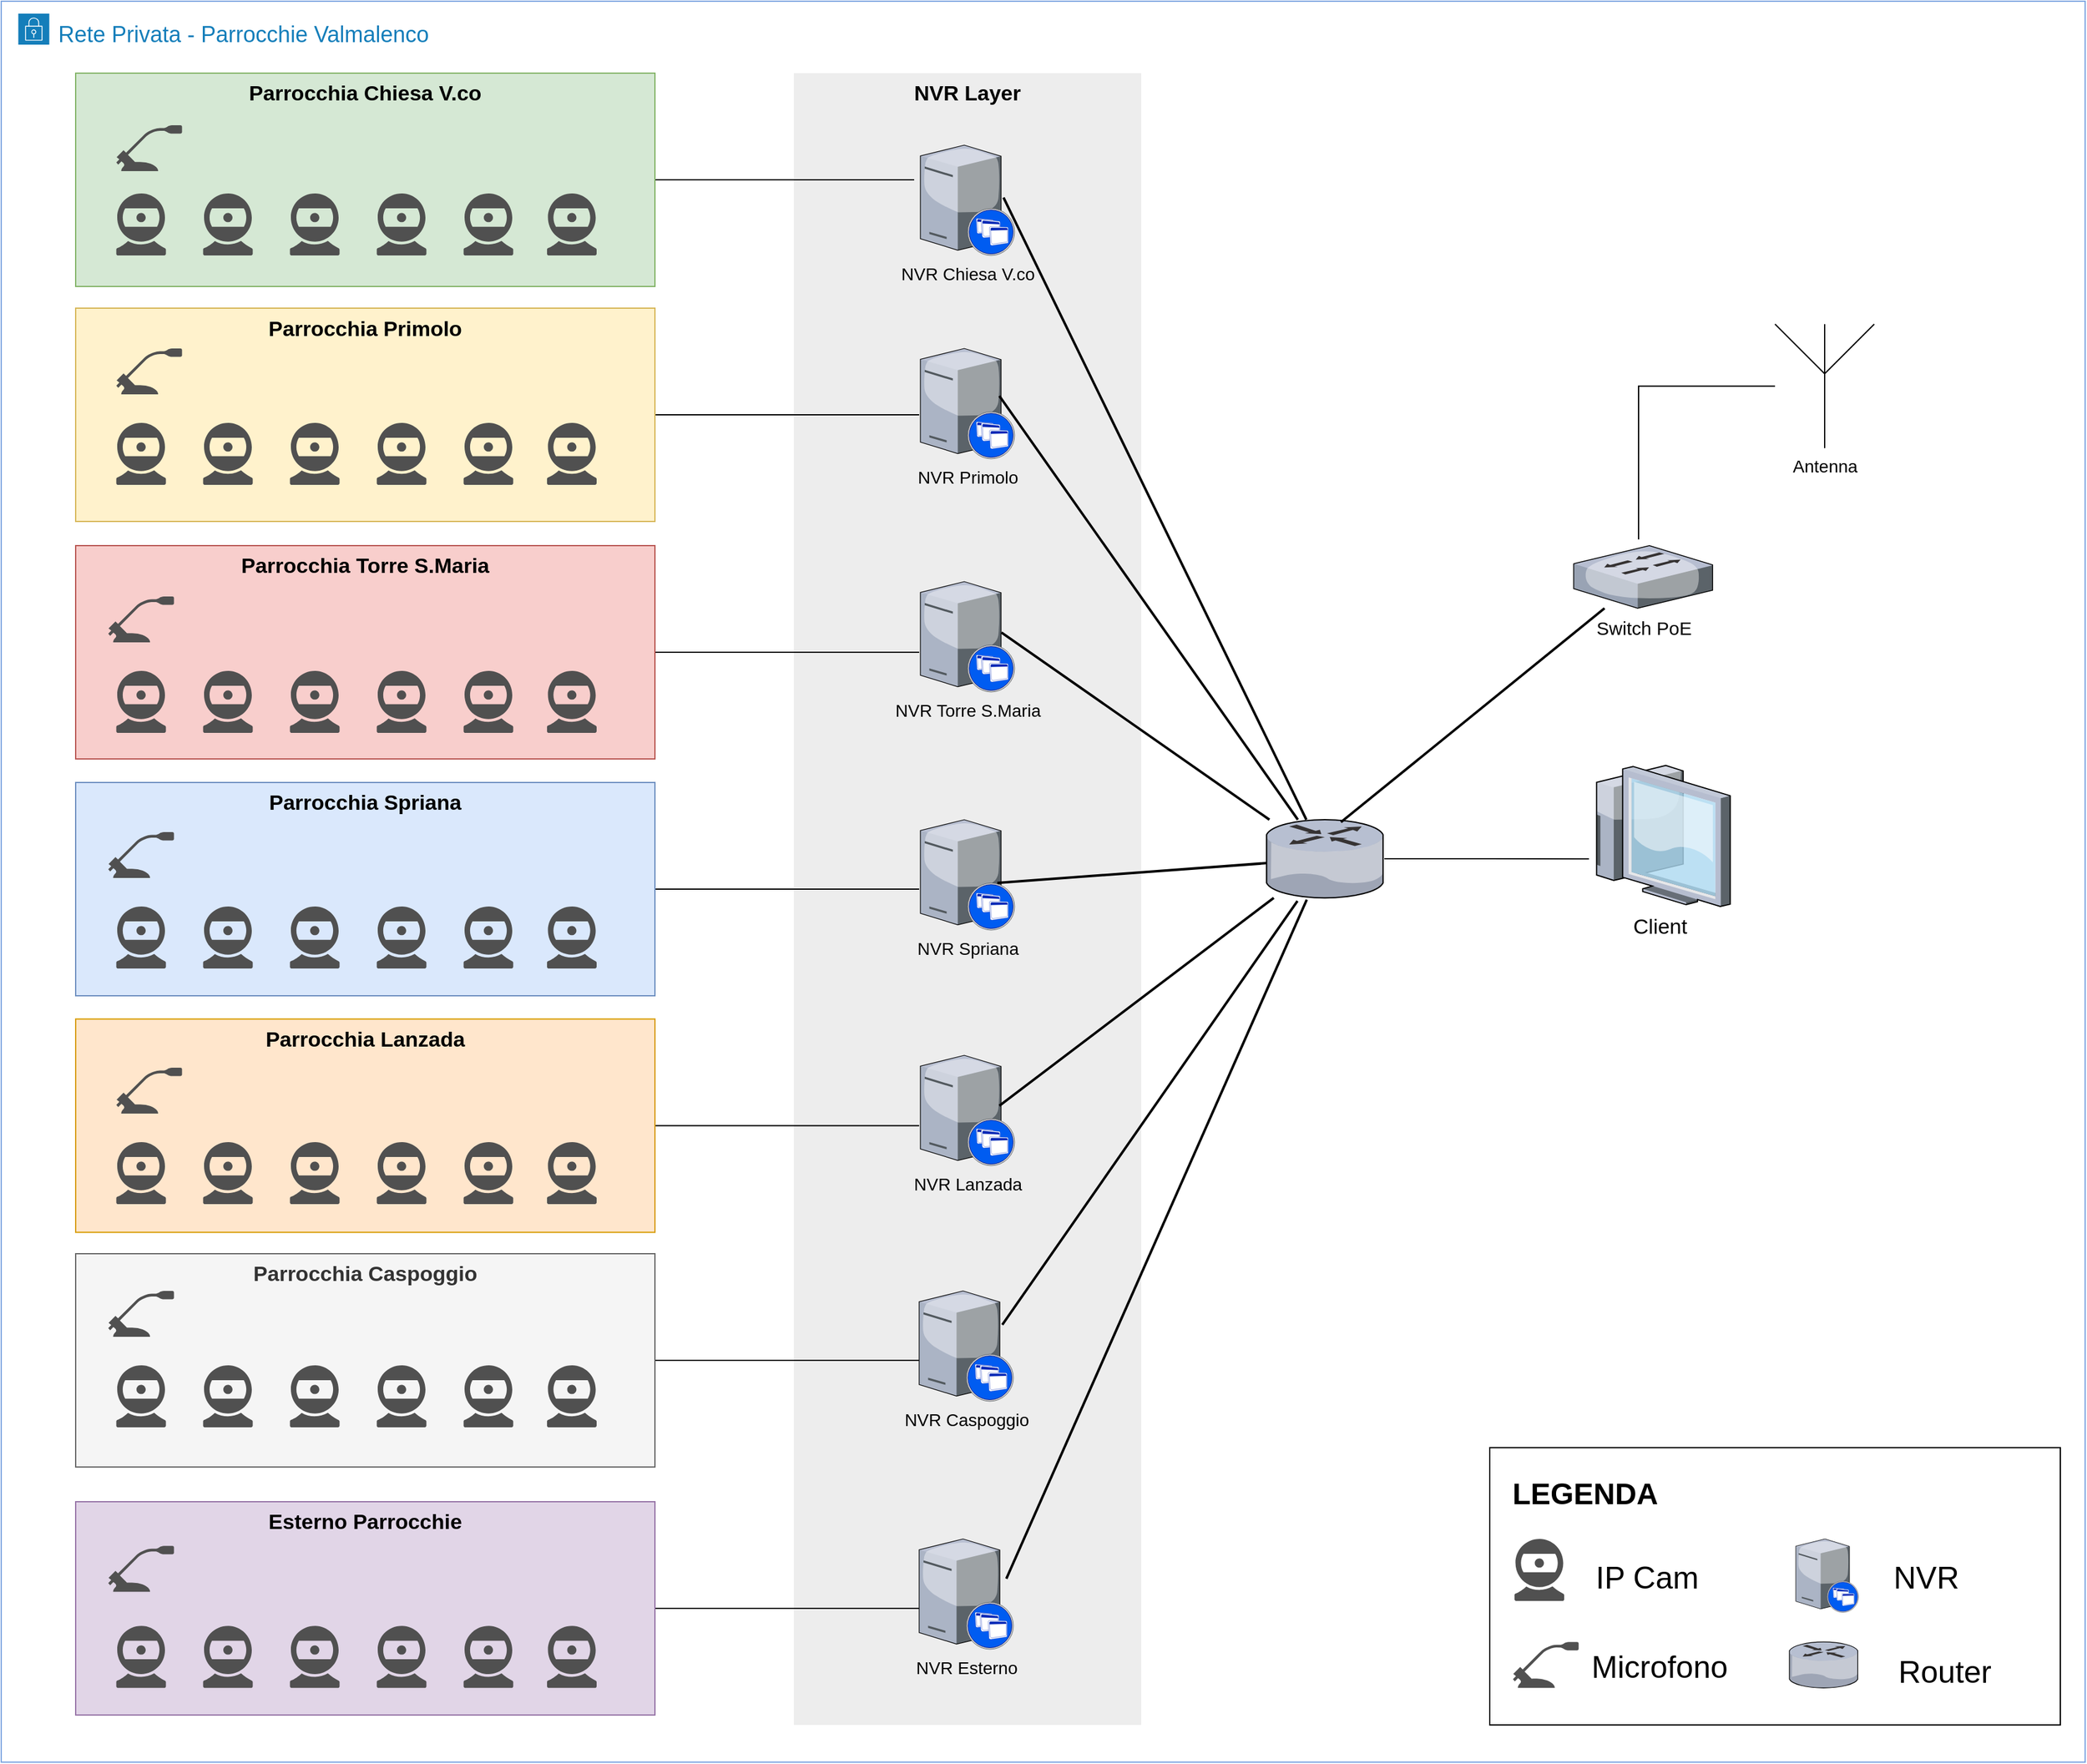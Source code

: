 <mxfile version="13.9.9" type="device"><diagram name="Page-1" id="e3a06f82-3646-2815-327d-82caf3d4e204"><mxGraphModel dx="3645.5" dy="1068" grid="1" gridSize="10" guides="1" tooltips="1" connect="1" arrows="1" fold="1" page="1" pageScale="1.5" pageWidth="1169" pageHeight="826" background="none" math="0" shadow="0"><root><mxCell id="0" style=";html=1;"/><mxCell id="1" style=";html=1;" parent="0"/><mxCell id="1WxR5uO1LolRj_mgzNRu-167" value="" style="rounded=0;whiteSpace=wrap;html=1;shadow=0;strokeColor=#7EA6E0;fillColor=#ffffff;gradientColor=none;align=left;" vertex="1" parent="1"><mxGeometry x="-40" y="40" width="1680" height="1420" as="geometry"/></mxCell><mxCell id="1WxR5uO1LolRj_mgzNRu-166" value="&lt;font style=&quot;font-size: 18px&quot;&gt;Rete Privata - Parrocchie Valmalenco&lt;/font&gt;" style="points=[[0,0],[0.25,0],[0.5,0],[0.75,0],[1,0],[1,0.25],[1,0.5],[1,0.75],[1,1],[0.75,1],[0.5,1],[0.25,1],[0,1],[0,0.75],[0,0.5],[0,0.25]];outlineConnect=0;gradientColor=none;html=1;whiteSpace=wrap;fontSize=12;fontStyle=0;shape=mxgraph.aws4.group;grIcon=mxgraph.aws4.group_security_group;grStroke=0;strokeColor=#147EBA;verticalAlign=top;align=left;spacingLeft=30;fontColor=#147EBA;dashed=0;shadow=0;strokeWidth=2;" vertex="1" parent="1"><mxGeometry x="-26.25" y="50" width="1664.25" height="1400" as="geometry"/></mxCell><mxCell id="6a7d8f32e03d9370-59" value="&lt;b&gt;&lt;font style=&quot;font-size: 17px&quot;&gt;NVR Layer&lt;/font&gt;&lt;/b&gt;" style="whiteSpace=wrap;html=1;fillColor=#EDEDED;fontSize=14;strokeColor=none;verticalAlign=top;" parent="1" vertex="1"><mxGeometry x="599" y="98" width="280" height="1332" as="geometry"/></mxCell><mxCell id="1WxR5uO1LolRj_mgzNRu-64" style="edgeStyle=orthogonalEdgeStyle;rounded=0;orthogonalLoop=1;jettySize=auto;html=1;entryX=-0.066;entryY=0.315;entryDx=0;entryDy=0;entryPerimeter=0;endArrow=none;endFill=0;" edge="1" parent="1" source="6a7d8f32e03d9370-57" target="6a7d8f32e03d9370-12"><mxGeometry relative="1" as="geometry"/></mxCell><mxCell id="6a7d8f32e03d9370-57" value="&lt;b&gt;&lt;font style=&quot;font-size: 17px&quot;&gt;Parrocchia Chiesa V.co&lt;/font&gt;&lt;/b&gt;" style="whiteSpace=wrap;html=1;fillColor=#d5e8d4;fontSize=14;strokeColor=#82b366;verticalAlign=top;" parent="1" vertex="1"><mxGeometry x="20" y="98" width="467" height="172" as="geometry"/></mxCell><mxCell id="6a7d8f32e03d9370-8" value="NVR Lanzada" style="verticalLabelPosition=bottom;aspect=fixed;html=1;verticalAlign=top;strokeColor=none;shape=mxgraph.citrix.xenapp_server;fillColor=#66B2FF;gradientColor=#0066CC;fontSize=14;" parent="1" vertex="1"><mxGeometry x="701.0" y="890" width="76" height="89" as="geometry"/></mxCell><mxCell id="6a7d8f32e03d9370-9" value="NVR Spriana" style="verticalLabelPosition=bottom;aspect=fixed;html=1;verticalAlign=top;strokeColor=none;shape=mxgraph.citrix.xenapp_server;fillColor=#66B2FF;gradientColor=#0066CC;fontSize=14;" parent="1" vertex="1"><mxGeometry x="701.0" y="700" width="76" height="89" as="geometry"/></mxCell><mxCell id="6a7d8f32e03d9370-10" value="NVR Torre S.Maria" style="verticalLabelPosition=bottom;aspect=fixed;html=1;verticalAlign=top;strokeColor=none;shape=mxgraph.citrix.xenapp_server;fillColor=#66B2FF;gradientColor=#0066CC;fontSize=14;" parent="1" vertex="1"><mxGeometry x="701.0" y="508" width="76" height="89" as="geometry"/></mxCell><mxCell id="6a7d8f32e03d9370-11" value="NVR Primolo" style="verticalLabelPosition=bottom;aspect=fixed;html=1;verticalAlign=top;strokeColor=none;shape=mxgraph.citrix.xenapp_server;fillColor=#66B2FF;gradientColor=#0066CC;fontSize=14;" parent="1" vertex="1"><mxGeometry x="701.0" y="320" width="76" height="89" as="geometry"/></mxCell><mxCell id="6a7d8f32e03d9370-12" value="NVR Chiesa V.co" style="verticalLabelPosition=bottom;aspect=fixed;html=1;verticalAlign=top;strokeColor=none;shape=mxgraph.citrix.xenapp_server;fillColor=#66B2FF;gradientColor=#0066CC;fontSize=14;" parent="1" vertex="1"><mxGeometry x="701.0" y="156" width="76" height="89" as="geometry"/></mxCell><mxCell id="1WxR5uO1LolRj_mgzNRu-75" style="edgeStyle=orthogonalEdgeStyle;rounded=0;orthogonalLoop=1;jettySize=auto;html=1;entryX=0;entryY=0.556;entryDx=0;entryDy=0;entryPerimeter=0;endArrow=none;endFill=0;" edge="1" parent="1" source="6a7d8f32e03d9370-13"><mxGeometry relative="1" as="geometry"><mxPoint x="1240" y="731.577" as="targetPoint"/></mxGeometry></mxCell><mxCell id="6a7d8f32e03d9370-13" value="" style="verticalLabelPosition=bottom;aspect=fixed;html=1;verticalAlign=top;strokeColor=none;shape=mxgraph.citrix.router;fillColor=#66B2FF;gradientColor=#0066CC;fontSize=14;" parent="1" vertex="1"><mxGeometry x="980" y="700" width="95" height="63.05" as="geometry"/></mxCell><mxCell id="6a7d8f32e03d9370-44" style="edgeStyle=none;rounded=0;html=1;startSize=10;endSize=10;jettySize=auto;orthogonalLoop=1;fontSize=14;endArrow=none;endFill=0;strokeWidth=2;exitX=0.882;exitY=0.476;exitDx=0;exitDy=0;exitPerimeter=0;" parent="1" source="6a7d8f32e03d9370-12" target="6a7d8f32e03d9370-13" edge="1"><mxGeometry relative="1" as="geometry"><mxPoint x="820.053" y="249" as="sourcePoint"/></mxGeometry></mxCell><mxCell id="6a7d8f32e03d9370-45" style="edgeStyle=none;rounded=0;html=1;startSize=10;endSize=10;jettySize=auto;orthogonalLoop=1;fontSize=14;endArrow=none;endFill=0;strokeWidth=2;exitX=0.838;exitY=0.431;exitDx=0;exitDy=0;exitPerimeter=0;" parent="1" source="6a7d8f32e03d9370-11" target="6a7d8f32e03d9370-13" edge="1"><mxGeometry relative="1" as="geometry"><mxPoint x="834" y="410.388" as="sourcePoint"/></mxGeometry></mxCell><mxCell id="6a7d8f32e03d9370-46" style="edgeStyle=none;rounded=0;html=1;startSize=10;endSize=10;jettySize=auto;orthogonalLoop=1;fontSize=14;endArrow=none;endFill=0;strokeWidth=2;exitX=0.86;exitY=0.461;exitDx=0;exitDy=0;exitPerimeter=0;" parent="1" source="6a7d8f32e03d9370-10" target="6a7d8f32e03d9370-13" edge="1"><mxGeometry relative="1" as="geometry"><mxPoint x="834" y="544.241" as="sourcePoint"/></mxGeometry></mxCell><mxCell id="6a7d8f32e03d9370-47" style="edgeStyle=none;rounded=0;html=1;startSize=10;endSize=10;jettySize=auto;orthogonalLoop=1;fontSize=14;endArrow=none;endFill=0;strokeWidth=2;exitX=0.816;exitY=0.573;exitDx=0;exitDy=0;exitPerimeter=0;" parent="1" source="6a7d8f32e03d9370-9" target="6a7d8f32e03d9370-13" edge="1"><mxGeometry relative="1" as="geometry"><mxPoint x="834" y="678.91" as="sourcePoint"/></mxGeometry></mxCell><mxCell id="6a7d8f32e03d9370-48" style="edgeStyle=none;rounded=0;html=1;startSize=10;endSize=10;jettySize=auto;orthogonalLoop=1;fontSize=14;endArrow=none;endFill=0;strokeWidth=2;exitX=0.838;exitY=0.457;exitDx=0;exitDy=0;exitPerimeter=0;" parent="1" source="6a7d8f32e03d9370-8" target="6a7d8f32e03d9370-13" edge="1"><mxGeometry relative="1" as="geometry"><mxPoint x="833.81" y="813" as="sourcePoint"/></mxGeometry></mxCell><mxCell id="1WxR5uO1LolRj_mgzNRu-1" value="NVR Caspoggio" style="verticalLabelPosition=bottom;aspect=fixed;html=1;verticalAlign=top;strokeColor=none;shape=mxgraph.citrix.xenapp_server;fillColor=#66B2FF;gradientColor=#0066CC;fontSize=14;" vertex="1" parent="1"><mxGeometry x="700.0" y="1080" width="76" height="89" as="geometry"/></mxCell><mxCell id="1WxR5uO1LolRj_mgzNRu-2" style="edgeStyle=none;rounded=0;html=1;startSize=10;endSize=10;jettySize=auto;orthogonalLoop=1;fontSize=14;endArrow=none;endFill=0;strokeWidth=2;exitX=0.882;exitY=0.307;exitDx=0;exitDy=0;exitPerimeter=0;entryX=0.263;entryY=1.039;entryDx=0;entryDy=0;entryPerimeter=0;" edge="1" parent="1" source="1WxR5uO1LolRj_mgzNRu-1" target="6a7d8f32e03d9370-13"><mxGeometry relative="1" as="geometry"><mxPoint x="774.688" y="871.673" as="sourcePoint"/><mxPoint x="995" y="620" as="targetPoint"/></mxGeometry></mxCell><mxCell id="1WxR5uO1LolRj_mgzNRu-3" value="NVR Esterno" style="verticalLabelPosition=bottom;aspect=fixed;html=1;verticalAlign=top;strokeColor=none;shape=mxgraph.citrix.xenapp_server;fillColor=#66B2FF;gradientColor=#0066CC;fontSize=14;" vertex="1" parent="1"><mxGeometry x="700.0" y="1280" width="76" height="89" as="geometry"/></mxCell><mxCell id="1WxR5uO1LolRj_mgzNRu-4" style="edgeStyle=none;rounded=0;html=1;startSize=10;endSize=10;jettySize=auto;orthogonalLoop=1;fontSize=14;endArrow=none;endFill=0;strokeWidth=2;exitX=0.925;exitY=0.36;exitDx=0;exitDy=0;exitPerimeter=0;entryX=0.342;entryY=1.023;entryDx=0;entryDy=0;entryPerimeter=0;" edge="1" parent="1" source="1WxR5uO1LolRj_mgzNRu-3" target="6a7d8f32e03d9370-13"><mxGeometry relative="1" as="geometry"><mxPoint x="778.032" y="1013.323" as="sourcePoint"/><mxPoint x="1010" y="650" as="targetPoint"/></mxGeometry></mxCell><mxCell id="1WxR5uO1LolRj_mgzNRu-65" style="edgeStyle=orthogonalEdgeStyle;rounded=0;orthogonalLoop=1;jettySize=auto;html=1;entryX=-0.013;entryY=0.601;entryDx=0;entryDy=0;entryPerimeter=0;endArrow=none;endFill=0;" edge="1" parent="1" source="1WxR5uO1LolRj_mgzNRu-13" target="6a7d8f32e03d9370-11"><mxGeometry relative="1" as="geometry"/></mxCell><mxCell id="1WxR5uO1LolRj_mgzNRu-13" value="&lt;b&gt;&lt;font style=&quot;font-size: 17px&quot;&gt;Parrocchia Primolo&lt;/font&gt;&lt;/b&gt;" style="whiteSpace=wrap;html=1;fillColor=#fff2cc;fontSize=14;strokeColor=#d6b656;verticalAlign=top;" vertex="1" parent="1"><mxGeometry x="20" y="287.5" width="467" height="172" as="geometry"/></mxCell><mxCell id="1WxR5uO1LolRj_mgzNRu-66" style="edgeStyle=orthogonalEdgeStyle;rounded=0;orthogonalLoop=1;jettySize=auto;html=1;entryX=-0.013;entryY=0.64;entryDx=0;entryDy=0;entryPerimeter=0;endArrow=none;endFill=0;" edge="1" parent="1" source="1WxR5uO1LolRj_mgzNRu-14" target="6a7d8f32e03d9370-10"><mxGeometry relative="1" as="geometry"/></mxCell><mxCell id="1WxR5uO1LolRj_mgzNRu-14" value="&lt;span style=&quot;font-size: 17px&quot;&gt;&lt;b&gt;Parrocchia Torre S.Maria&lt;/b&gt;&lt;/span&gt;" style="whiteSpace=wrap;html=1;fillColor=#f8cecc;fontSize=14;strokeColor=#b85450;verticalAlign=top;" vertex="1" parent="1"><mxGeometry x="20" y="479" width="467" height="172" as="geometry"/></mxCell><mxCell id="1WxR5uO1LolRj_mgzNRu-67" style="edgeStyle=orthogonalEdgeStyle;rounded=0;orthogonalLoop=1;jettySize=auto;html=1;entryX=-0.013;entryY=0.629;entryDx=0;entryDy=0;entryPerimeter=0;endArrow=none;endFill=0;" edge="1" parent="1" source="1WxR5uO1LolRj_mgzNRu-15" target="6a7d8f32e03d9370-9"><mxGeometry relative="1" as="geometry"/></mxCell><mxCell id="1WxR5uO1LolRj_mgzNRu-15" value="&lt;span style=&quot;font-size: 17px&quot;&gt;&lt;b&gt;Parrocchia Spriana&lt;/b&gt;&lt;/span&gt;" style="whiteSpace=wrap;html=1;fillColor=#dae8fc;fontSize=14;strokeColor=#6c8ebf;verticalAlign=top;" vertex="1" parent="1"><mxGeometry x="20" y="670" width="467" height="172" as="geometry"/></mxCell><mxCell id="1WxR5uO1LolRj_mgzNRu-68" style="edgeStyle=orthogonalEdgeStyle;rounded=0;orthogonalLoop=1;jettySize=auto;html=1;entryX=-0.013;entryY=0.638;entryDx=0;entryDy=0;entryPerimeter=0;endArrow=none;endFill=0;" edge="1" parent="1" source="1WxR5uO1LolRj_mgzNRu-16" target="6a7d8f32e03d9370-8"><mxGeometry relative="1" as="geometry"/></mxCell><mxCell id="1WxR5uO1LolRj_mgzNRu-16" value="&lt;span style=&quot;font-size: 17px&quot;&gt;&lt;b&gt;Parrocchia Lanzada&lt;/b&gt;&lt;/span&gt;" style="whiteSpace=wrap;html=1;fillColor=#ffe6cc;fontSize=14;strokeColor=#d79b00;verticalAlign=top;" vertex="1" parent="1"><mxGeometry x="20" y="860.75" width="467" height="172" as="geometry"/></mxCell><mxCell id="1WxR5uO1LolRj_mgzNRu-69" style="edgeStyle=orthogonalEdgeStyle;rounded=0;orthogonalLoop=1;jettySize=auto;html=1;entryX=0;entryY=0.629;entryDx=0;entryDy=0;entryPerimeter=0;endArrow=none;endFill=0;" edge="1" parent="1" source="1WxR5uO1LolRj_mgzNRu-17" target="1WxR5uO1LolRj_mgzNRu-1"><mxGeometry relative="1" as="geometry"/></mxCell><mxCell id="1WxR5uO1LolRj_mgzNRu-17" value="&lt;span style=&quot;font-size: 17px&quot;&gt;&lt;b&gt;Parrocchia Caspoggio&lt;/b&gt;&lt;/span&gt;" style="whiteSpace=wrap;html=1;fillColor=#f5f5f5;fontSize=14;strokeColor=#666666;verticalAlign=top;fontColor=#333333;" vertex="1" parent="1"><mxGeometry x="20" y="1050" width="467" height="172" as="geometry"/></mxCell><mxCell id="1WxR5uO1LolRj_mgzNRu-70" style="edgeStyle=orthogonalEdgeStyle;rounded=0;orthogonalLoop=1;jettySize=auto;html=1;entryX=0;entryY=0.629;entryDx=0;entryDy=0;entryPerimeter=0;endArrow=none;endFill=0;" edge="1" parent="1" source="1WxR5uO1LolRj_mgzNRu-18" target="1WxR5uO1LolRj_mgzNRu-3"><mxGeometry relative="1" as="geometry"/></mxCell><mxCell id="1WxR5uO1LolRj_mgzNRu-18" value="&lt;span style=&quot;font-size: 17px&quot;&gt;&lt;b&gt;Esterno Parrocchie&lt;/b&gt;&lt;/span&gt;" style="whiteSpace=wrap;html=1;fillColor=#e1d5e7;fontSize=14;strokeColor=#9673a6;verticalAlign=top;" vertex="1" parent="1"><mxGeometry x="20" y="1250" width="467" height="172" as="geometry"/></mxCell><mxCell id="1WxR5uO1LolRj_mgzNRu-78" value="&lt;font style=&quot;font-size: 15px&quot;&gt;Switch PoE&lt;/font&gt;" style="verticalLabelPosition=bottom;aspect=fixed;html=1;verticalAlign=top;strokeColor=none;align=center;outlineConnect=0;shape=mxgraph.citrix.switch;" vertex="1" parent="1"><mxGeometry x="1227.68" y="479" width="112" height="50.53" as="geometry"/></mxCell><mxCell id="1WxR5uO1LolRj_mgzNRu-80" style="edgeStyle=none;rounded=0;html=1;startSize=10;endSize=10;jettySize=auto;orthogonalLoop=1;fontSize=14;endArrow=none;endFill=0;strokeWidth=2;entryX=0.632;entryY=0.032;entryDx=0;entryDy=0;entryPerimeter=0;" edge="1" parent="1" source="1WxR5uO1LolRj_mgzNRu-78" target="6a7d8f32e03d9370-13"><mxGeometry relative="1" as="geometry"><mxPoint x="778.032" y="208.364" as="sourcePoint"/><mxPoint x="1022.158" y="710" as="targetPoint"/></mxGeometry></mxCell><mxCell id="1WxR5uO1LolRj_mgzNRu-82" style="edgeStyle=orthogonalEdgeStyle;rounded=0;orthogonalLoop=1;jettySize=auto;html=1;entryX=0.467;entryY=-0.099;entryDx=0;entryDy=0;entryPerimeter=0;endArrow=none;endFill=0;" edge="1" parent="1" source="1WxR5uO1LolRj_mgzNRu-81" target="1WxR5uO1LolRj_mgzNRu-78"><mxGeometry relative="1" as="geometry"/></mxCell><mxCell id="1WxR5uO1LolRj_mgzNRu-81" value="&lt;font style=&quot;font-size: 14px&quot;&gt;Antenna&lt;/font&gt;" style="verticalLabelPosition=bottom;shadow=0;dashed=0;align=center;html=1;verticalAlign=top;shape=mxgraph.electrical.radio.aerial_-_antenna_1;" vertex="1" parent="1"><mxGeometry x="1390" y="300.38" width="80" height="100" as="geometry"/></mxCell><mxCell id="1WxR5uO1LolRj_mgzNRu-99" value="" style="rounded=0;whiteSpace=wrap;html=1;" vertex="1" parent="1"><mxGeometry x="1160" y="1206.38" width="460" height="223.62" as="geometry"/></mxCell><mxCell id="1WxR5uO1LolRj_mgzNRu-85" value="&lt;font size=&quot;1&quot;&gt;&lt;b style=&quot;font-size: 24px&quot;&gt;LEGENDA&lt;/b&gt;&lt;/font&gt;" style="text;html=1;strokeColor=none;fillColor=none;align=center;verticalAlign=middle;whiteSpace=wrap;rounded=0;" vertex="1" parent="1"><mxGeometry x="1182.01" y="1233.63" width="110" height="20" as="geometry"/></mxCell><mxCell id="1WxR5uO1LolRj_mgzNRu-88" value="&lt;font style=&quot;font-size: 25px&quot;&gt;IP Cam&lt;/font&gt;" style="text;html=1;strokeColor=none;fillColor=none;align=center;verticalAlign=middle;whiteSpace=wrap;rounded=0;" vertex="1" parent="1"><mxGeometry x="1231.69" y="1299.63" width="110" height="20" as="geometry"/></mxCell><mxCell id="1WxR5uO1LolRj_mgzNRu-91" value="&lt;font style=&quot;font-size: 25px&quot;&gt;Microfono&lt;/font&gt;" style="text;html=1;strokeColor=none;fillColor=none;align=center;verticalAlign=middle;whiteSpace=wrap;rounded=0;" vertex="1" parent="1"><mxGeometry x="1242.01" y="1371.63" width="110" height="20" as="geometry"/></mxCell><mxCell id="1WxR5uO1LolRj_mgzNRu-92" value="" style="verticalLabelPosition=bottom;aspect=fixed;html=1;verticalAlign=top;strokeColor=none;shape=mxgraph.citrix.xenapp_server;fillColor=#66B2FF;gradientColor=#0066CC;fontSize=14;" vertex="1" parent="1"><mxGeometry x="1406.71" y="1280.01" width="50.6" height="59.25" as="geometry"/></mxCell><mxCell id="1WxR5uO1LolRj_mgzNRu-93" value="&lt;font style=&quot;font-size: 25px&quot;&gt;NVR&lt;/font&gt;" style="text;html=1;strokeColor=none;fillColor=none;align=center;verticalAlign=middle;whiteSpace=wrap;rounded=0;" vertex="1" parent="1"><mxGeometry x="1457.31" y="1299.63" width="110" height="20" as="geometry"/></mxCell><mxCell id="1WxR5uO1LolRj_mgzNRu-95" value="" style="verticalLabelPosition=bottom;aspect=fixed;html=1;verticalAlign=top;strokeColor=none;shape=mxgraph.citrix.router;fillColor=#66B2FF;gradientColor=#0066CC;fontSize=14;" vertex="1" parent="1"><mxGeometry x="1401.52" y="1363.11" width="55.79" height="37.03" as="geometry"/></mxCell><mxCell id="1WxR5uO1LolRj_mgzNRu-96" value="&lt;font style=&quot;font-size: 25px&quot;&gt;Router&lt;/font&gt;" style="text;html=1;strokeColor=none;fillColor=none;align=center;verticalAlign=middle;whiteSpace=wrap;rounded=0;" vertex="1" parent="1"><mxGeometry x="1472.01" y="1375.63" width="110" height="20" as="geometry"/></mxCell><mxCell id="1WxR5uO1LolRj_mgzNRu-109" value="&lt;font style=&quot;font-size: 17px&quot;&gt;Client&lt;/font&gt;" style="verticalLabelPosition=bottom;aspect=fixed;html=1;verticalAlign=top;strokeColor=none;align=center;outlineConnect=0;shape=mxgraph.citrix.thin_client;shadow=0;fillColor=none;gradientColor=none;" vertex="1" parent="1"><mxGeometry x="1240.16" y="656.3" width="113.7" height="113.7" as="geometry"/></mxCell><mxCell id="1WxR5uO1LolRj_mgzNRu-115" value="" style="pointerEvents=1;shadow=0;dashed=0;html=1;strokeColor=none;fillColor=#505050;labelPosition=center;verticalLabelPosition=bottom;verticalAlign=top;outlineConnect=0;align=center;shape=mxgraph.office.devices.webcam;" vertex="1" parent="1"><mxGeometry x="52.75" y="195" width="40" height="50" as="geometry"/></mxCell><mxCell id="1WxR5uO1LolRj_mgzNRu-116" value="" style="pointerEvents=1;shadow=0;dashed=0;html=1;strokeColor=none;fillColor=#505050;labelPosition=center;verticalLabelPosition=bottom;verticalAlign=top;outlineConnect=0;align=center;shape=mxgraph.office.devices.webcam;" vertex="1" parent="1"><mxGeometry x="122.75" y="195" width="40" height="50" as="geometry"/></mxCell><mxCell id="1WxR5uO1LolRj_mgzNRu-117" value="" style="pointerEvents=1;shadow=0;dashed=0;html=1;strokeColor=none;fillColor=#505050;labelPosition=center;verticalLabelPosition=bottom;verticalAlign=top;outlineConnect=0;align=center;shape=mxgraph.office.devices.webcam;" vertex="1" parent="1"><mxGeometry x="192.75" y="195" width="40" height="50" as="geometry"/></mxCell><mxCell id="1WxR5uO1LolRj_mgzNRu-118" value="" style="pointerEvents=1;shadow=0;dashed=0;html=1;strokeColor=none;fillColor=#505050;labelPosition=center;verticalLabelPosition=bottom;verticalAlign=top;outlineConnect=0;align=center;shape=mxgraph.office.devices.webcam;" vertex="1" parent="1"><mxGeometry x="262.75" y="195" width="40" height="50" as="geometry"/></mxCell><mxCell id="1WxR5uO1LolRj_mgzNRu-119" value="" style="pointerEvents=1;shadow=0;dashed=0;html=1;strokeColor=none;fillColor=#505050;labelPosition=center;verticalLabelPosition=bottom;verticalAlign=top;outlineConnect=0;align=center;shape=mxgraph.office.devices.webcam;" vertex="1" parent="1"><mxGeometry x="332.75" y="195" width="40" height="50" as="geometry"/></mxCell><mxCell id="1WxR5uO1LolRj_mgzNRu-120" value="" style="pointerEvents=1;shadow=0;dashed=0;html=1;strokeColor=none;fillColor=#505050;labelPosition=center;verticalLabelPosition=bottom;verticalAlign=top;outlineConnect=0;align=center;shape=mxgraph.office.devices.webcam;" vertex="1" parent="1"><mxGeometry x="400" y="195" width="40" height="50" as="geometry"/></mxCell><mxCell id="1WxR5uO1LolRj_mgzNRu-121" value="" style="pointerEvents=1;shadow=0;dashed=0;html=1;strokeColor=none;fillColor=#505050;labelPosition=center;verticalLabelPosition=bottom;verticalAlign=top;outlineConnect=0;align=center;shape=mxgraph.office.devices.webcam;" vertex="1" parent="1"><mxGeometry x="52.75" y="380" width="40" height="50" as="geometry"/></mxCell><mxCell id="1WxR5uO1LolRj_mgzNRu-122" value="" style="pointerEvents=1;shadow=0;dashed=0;html=1;strokeColor=none;fillColor=#505050;labelPosition=center;verticalLabelPosition=bottom;verticalAlign=top;outlineConnect=0;align=center;shape=mxgraph.office.devices.webcam;" vertex="1" parent="1"><mxGeometry x="122.75" y="380" width="40" height="50" as="geometry"/></mxCell><mxCell id="1WxR5uO1LolRj_mgzNRu-123" value="" style="pointerEvents=1;shadow=0;dashed=0;html=1;strokeColor=none;fillColor=#505050;labelPosition=center;verticalLabelPosition=bottom;verticalAlign=top;outlineConnect=0;align=center;shape=mxgraph.office.devices.webcam;" vertex="1" parent="1"><mxGeometry x="192.75" y="380" width="40" height="50" as="geometry"/></mxCell><mxCell id="1WxR5uO1LolRj_mgzNRu-124" value="" style="pointerEvents=1;shadow=0;dashed=0;html=1;strokeColor=none;fillColor=#505050;labelPosition=center;verticalLabelPosition=bottom;verticalAlign=top;outlineConnect=0;align=center;shape=mxgraph.office.devices.webcam;" vertex="1" parent="1"><mxGeometry x="262.75" y="380" width="40" height="50" as="geometry"/></mxCell><mxCell id="1WxR5uO1LolRj_mgzNRu-125" value="" style="pointerEvents=1;shadow=0;dashed=0;html=1;strokeColor=none;fillColor=#505050;labelPosition=center;verticalLabelPosition=bottom;verticalAlign=top;outlineConnect=0;align=center;shape=mxgraph.office.devices.webcam;" vertex="1" parent="1"><mxGeometry x="332.75" y="380" width="40" height="50" as="geometry"/></mxCell><mxCell id="1WxR5uO1LolRj_mgzNRu-126" value="" style="pointerEvents=1;shadow=0;dashed=0;html=1;strokeColor=none;fillColor=#505050;labelPosition=center;verticalLabelPosition=bottom;verticalAlign=top;outlineConnect=0;align=center;shape=mxgraph.office.devices.webcam;" vertex="1" parent="1"><mxGeometry x="400" y="380" width="40" height="50" as="geometry"/></mxCell><mxCell id="1WxR5uO1LolRj_mgzNRu-127" value="" style="pointerEvents=1;shadow=0;dashed=0;html=1;strokeColor=none;fillColor=#505050;labelPosition=center;verticalLabelPosition=bottom;verticalAlign=top;outlineConnect=0;align=center;shape=mxgraph.office.devices.webcam;" vertex="1" parent="1"><mxGeometry x="52.75" y="580" width="40" height="50" as="geometry"/></mxCell><mxCell id="1WxR5uO1LolRj_mgzNRu-128" value="" style="pointerEvents=1;shadow=0;dashed=0;html=1;strokeColor=none;fillColor=#505050;labelPosition=center;verticalLabelPosition=bottom;verticalAlign=top;outlineConnect=0;align=center;shape=mxgraph.office.devices.webcam;" vertex="1" parent="1"><mxGeometry x="122.75" y="580" width="40" height="50" as="geometry"/></mxCell><mxCell id="1WxR5uO1LolRj_mgzNRu-129" value="" style="pointerEvents=1;shadow=0;dashed=0;html=1;strokeColor=none;fillColor=#505050;labelPosition=center;verticalLabelPosition=bottom;verticalAlign=top;outlineConnect=0;align=center;shape=mxgraph.office.devices.webcam;" vertex="1" parent="1"><mxGeometry x="192.75" y="580" width="40" height="50" as="geometry"/></mxCell><mxCell id="1WxR5uO1LolRj_mgzNRu-130" value="" style="pointerEvents=1;shadow=0;dashed=0;html=1;strokeColor=none;fillColor=#505050;labelPosition=center;verticalLabelPosition=bottom;verticalAlign=top;outlineConnect=0;align=center;shape=mxgraph.office.devices.webcam;" vertex="1" parent="1"><mxGeometry x="262.75" y="580" width="40" height="50" as="geometry"/></mxCell><mxCell id="1WxR5uO1LolRj_mgzNRu-131" value="" style="pointerEvents=1;shadow=0;dashed=0;html=1;strokeColor=none;fillColor=#505050;labelPosition=center;verticalLabelPosition=bottom;verticalAlign=top;outlineConnect=0;align=center;shape=mxgraph.office.devices.webcam;" vertex="1" parent="1"><mxGeometry x="332.75" y="580" width="40" height="50" as="geometry"/></mxCell><mxCell id="1WxR5uO1LolRj_mgzNRu-132" value="" style="pointerEvents=1;shadow=0;dashed=0;html=1;strokeColor=none;fillColor=#505050;labelPosition=center;verticalLabelPosition=bottom;verticalAlign=top;outlineConnect=0;align=center;shape=mxgraph.office.devices.webcam;" vertex="1" parent="1"><mxGeometry x="400" y="580" width="40" height="50" as="geometry"/></mxCell><mxCell id="1WxR5uO1LolRj_mgzNRu-133" value="" style="pointerEvents=1;shadow=0;dashed=0;html=1;strokeColor=none;fillColor=#505050;labelPosition=center;verticalLabelPosition=bottom;verticalAlign=top;outlineConnect=0;align=center;shape=mxgraph.office.devices.webcam;" vertex="1" parent="1"><mxGeometry x="52.75" y="770" width="40" height="50" as="geometry"/></mxCell><mxCell id="1WxR5uO1LolRj_mgzNRu-134" value="" style="pointerEvents=1;shadow=0;dashed=0;html=1;strokeColor=none;fillColor=#505050;labelPosition=center;verticalLabelPosition=bottom;verticalAlign=top;outlineConnect=0;align=center;shape=mxgraph.office.devices.webcam;" vertex="1" parent="1"><mxGeometry x="122.75" y="770" width="40" height="50" as="geometry"/></mxCell><mxCell id="1WxR5uO1LolRj_mgzNRu-135" value="" style="pointerEvents=1;shadow=0;dashed=0;html=1;strokeColor=none;fillColor=#505050;labelPosition=center;verticalLabelPosition=bottom;verticalAlign=top;outlineConnect=0;align=center;shape=mxgraph.office.devices.webcam;" vertex="1" parent="1"><mxGeometry x="192.75" y="770" width="40" height="50" as="geometry"/></mxCell><mxCell id="1WxR5uO1LolRj_mgzNRu-136" value="" style="pointerEvents=1;shadow=0;dashed=0;html=1;strokeColor=none;fillColor=#505050;labelPosition=center;verticalLabelPosition=bottom;verticalAlign=top;outlineConnect=0;align=center;shape=mxgraph.office.devices.webcam;" vertex="1" parent="1"><mxGeometry x="262.75" y="770" width="40" height="50" as="geometry"/></mxCell><mxCell id="1WxR5uO1LolRj_mgzNRu-137" value="" style="pointerEvents=1;shadow=0;dashed=0;html=1;strokeColor=none;fillColor=#505050;labelPosition=center;verticalLabelPosition=bottom;verticalAlign=top;outlineConnect=0;align=center;shape=mxgraph.office.devices.webcam;" vertex="1" parent="1"><mxGeometry x="332.75" y="770" width="40" height="50" as="geometry"/></mxCell><mxCell id="1WxR5uO1LolRj_mgzNRu-138" value="" style="pointerEvents=1;shadow=0;dashed=0;html=1;strokeColor=none;fillColor=#505050;labelPosition=center;verticalLabelPosition=bottom;verticalAlign=top;outlineConnect=0;align=center;shape=mxgraph.office.devices.webcam;" vertex="1" parent="1"><mxGeometry x="400" y="770" width="40" height="50" as="geometry"/></mxCell><mxCell id="1WxR5uO1LolRj_mgzNRu-139" value="" style="pointerEvents=1;shadow=0;dashed=0;html=1;strokeColor=none;fillColor=#505050;labelPosition=center;verticalLabelPosition=bottom;verticalAlign=top;outlineConnect=0;align=center;shape=mxgraph.office.devices.webcam;" vertex="1" parent="1"><mxGeometry x="52.75" y="960" width="40" height="50" as="geometry"/></mxCell><mxCell id="1WxR5uO1LolRj_mgzNRu-140" value="" style="pointerEvents=1;shadow=0;dashed=0;html=1;strokeColor=none;fillColor=#505050;labelPosition=center;verticalLabelPosition=bottom;verticalAlign=top;outlineConnect=0;align=center;shape=mxgraph.office.devices.webcam;" vertex="1" parent="1"><mxGeometry x="122.75" y="960" width="40" height="50" as="geometry"/></mxCell><mxCell id="1WxR5uO1LolRj_mgzNRu-141" value="" style="pointerEvents=1;shadow=0;dashed=0;html=1;strokeColor=none;fillColor=#505050;labelPosition=center;verticalLabelPosition=bottom;verticalAlign=top;outlineConnect=0;align=center;shape=mxgraph.office.devices.webcam;" vertex="1" parent="1"><mxGeometry x="192.75" y="960" width="40" height="50" as="geometry"/></mxCell><mxCell id="1WxR5uO1LolRj_mgzNRu-142" value="" style="pointerEvents=1;shadow=0;dashed=0;html=1;strokeColor=none;fillColor=#505050;labelPosition=center;verticalLabelPosition=bottom;verticalAlign=top;outlineConnect=0;align=center;shape=mxgraph.office.devices.webcam;" vertex="1" parent="1"><mxGeometry x="262.75" y="960" width="40" height="50" as="geometry"/></mxCell><mxCell id="1WxR5uO1LolRj_mgzNRu-143" value="" style="pointerEvents=1;shadow=0;dashed=0;html=1;strokeColor=none;fillColor=#505050;labelPosition=center;verticalLabelPosition=bottom;verticalAlign=top;outlineConnect=0;align=center;shape=mxgraph.office.devices.webcam;" vertex="1" parent="1"><mxGeometry x="332.75" y="960" width="40" height="50" as="geometry"/></mxCell><mxCell id="1WxR5uO1LolRj_mgzNRu-144" value="" style="pointerEvents=1;shadow=0;dashed=0;html=1;strokeColor=none;fillColor=#505050;labelPosition=center;verticalLabelPosition=bottom;verticalAlign=top;outlineConnect=0;align=center;shape=mxgraph.office.devices.webcam;" vertex="1" parent="1"><mxGeometry x="400" y="960" width="40" height="50" as="geometry"/></mxCell><mxCell id="1WxR5uO1LolRj_mgzNRu-145" value="" style="pointerEvents=1;shadow=0;dashed=0;html=1;strokeColor=none;fillColor=#505050;labelPosition=center;verticalLabelPosition=bottom;verticalAlign=top;outlineConnect=0;align=center;shape=mxgraph.office.devices.webcam;" vertex="1" parent="1"><mxGeometry x="52.75" y="1140" width="40" height="50" as="geometry"/></mxCell><mxCell id="1WxR5uO1LolRj_mgzNRu-146" value="" style="pointerEvents=1;shadow=0;dashed=0;html=1;strokeColor=none;fillColor=#505050;labelPosition=center;verticalLabelPosition=bottom;verticalAlign=top;outlineConnect=0;align=center;shape=mxgraph.office.devices.webcam;" vertex="1" parent="1"><mxGeometry x="122.75" y="1140" width="40" height="50" as="geometry"/></mxCell><mxCell id="1WxR5uO1LolRj_mgzNRu-147" value="" style="pointerEvents=1;shadow=0;dashed=0;html=1;strokeColor=none;fillColor=#505050;labelPosition=center;verticalLabelPosition=bottom;verticalAlign=top;outlineConnect=0;align=center;shape=mxgraph.office.devices.webcam;" vertex="1" parent="1"><mxGeometry x="192.75" y="1140" width="40" height="50" as="geometry"/></mxCell><mxCell id="1WxR5uO1LolRj_mgzNRu-148" value="" style="pointerEvents=1;shadow=0;dashed=0;html=1;strokeColor=none;fillColor=#505050;labelPosition=center;verticalLabelPosition=bottom;verticalAlign=top;outlineConnect=0;align=center;shape=mxgraph.office.devices.webcam;" vertex="1" parent="1"><mxGeometry x="262.75" y="1140" width="40" height="50" as="geometry"/></mxCell><mxCell id="1WxR5uO1LolRj_mgzNRu-149" value="" style="pointerEvents=1;shadow=0;dashed=0;html=1;strokeColor=none;fillColor=#505050;labelPosition=center;verticalLabelPosition=bottom;verticalAlign=top;outlineConnect=0;align=center;shape=mxgraph.office.devices.webcam;" vertex="1" parent="1"><mxGeometry x="332.75" y="1140" width="40" height="50" as="geometry"/></mxCell><mxCell id="1WxR5uO1LolRj_mgzNRu-150" value="" style="pointerEvents=1;shadow=0;dashed=0;html=1;strokeColor=none;fillColor=#505050;labelPosition=center;verticalLabelPosition=bottom;verticalAlign=top;outlineConnect=0;align=center;shape=mxgraph.office.devices.webcam;" vertex="1" parent="1"><mxGeometry x="400" y="1140" width="40" height="50" as="geometry"/></mxCell><mxCell id="1WxR5uO1LolRj_mgzNRu-151" value="" style="pointerEvents=1;shadow=0;dashed=0;html=1;strokeColor=none;fillColor=#505050;labelPosition=center;verticalLabelPosition=bottom;verticalAlign=top;outlineConnect=0;align=center;shape=mxgraph.office.devices.webcam;" vertex="1" parent="1"><mxGeometry x="52.75" y="1350.14" width="40" height="50" as="geometry"/></mxCell><mxCell id="1WxR5uO1LolRj_mgzNRu-152" value="" style="pointerEvents=1;shadow=0;dashed=0;html=1;strokeColor=none;fillColor=#505050;labelPosition=center;verticalLabelPosition=bottom;verticalAlign=top;outlineConnect=0;align=center;shape=mxgraph.office.devices.webcam;" vertex="1" parent="1"><mxGeometry x="122.75" y="1350.14" width="40" height="50" as="geometry"/></mxCell><mxCell id="1WxR5uO1LolRj_mgzNRu-153" value="" style="pointerEvents=1;shadow=0;dashed=0;html=1;strokeColor=none;fillColor=#505050;labelPosition=center;verticalLabelPosition=bottom;verticalAlign=top;outlineConnect=0;align=center;shape=mxgraph.office.devices.webcam;" vertex="1" parent="1"><mxGeometry x="192.75" y="1350.14" width="40" height="50" as="geometry"/></mxCell><mxCell id="1WxR5uO1LolRj_mgzNRu-154" value="" style="pointerEvents=1;shadow=0;dashed=0;html=1;strokeColor=none;fillColor=#505050;labelPosition=center;verticalLabelPosition=bottom;verticalAlign=top;outlineConnect=0;align=center;shape=mxgraph.office.devices.webcam;" vertex="1" parent="1"><mxGeometry x="262.75" y="1350.14" width="40" height="50" as="geometry"/></mxCell><mxCell id="1WxR5uO1LolRj_mgzNRu-155" value="" style="pointerEvents=1;shadow=0;dashed=0;html=1;strokeColor=none;fillColor=#505050;labelPosition=center;verticalLabelPosition=bottom;verticalAlign=top;outlineConnect=0;align=center;shape=mxgraph.office.devices.webcam;" vertex="1" parent="1"><mxGeometry x="332.75" y="1350.14" width="40" height="50" as="geometry"/></mxCell><mxCell id="1WxR5uO1LolRj_mgzNRu-156" value="" style="pointerEvents=1;shadow=0;dashed=0;html=1;strokeColor=none;fillColor=#505050;labelPosition=center;verticalLabelPosition=bottom;verticalAlign=top;outlineConnect=0;align=center;shape=mxgraph.office.devices.webcam;" vertex="1" parent="1"><mxGeometry x="400" y="1350.14" width="40" height="50" as="geometry"/></mxCell><mxCell id="1WxR5uO1LolRj_mgzNRu-157" value="" style="pointerEvents=1;shadow=0;dashed=0;html=1;strokeColor=none;fillColor=#505050;labelPosition=center;verticalLabelPosition=bottom;verticalAlign=top;outlineConnect=0;align=center;shape=mxgraph.office.devices.microphone;" vertex="1" parent="1"><mxGeometry x="52.75" y="140" width="53" height="37" as="geometry"/></mxCell><mxCell id="1WxR5uO1LolRj_mgzNRu-158" value="" style="pointerEvents=1;shadow=0;dashed=0;html=1;strokeColor=none;fillColor=#505050;labelPosition=center;verticalLabelPosition=bottom;verticalAlign=top;outlineConnect=0;align=center;shape=mxgraph.office.devices.microphone;" vertex="1" parent="1"><mxGeometry x="52.75" y="320" width="53" height="37" as="geometry"/></mxCell><mxCell id="1WxR5uO1LolRj_mgzNRu-159" value="" style="pointerEvents=1;shadow=0;dashed=0;html=1;strokeColor=none;fillColor=#505050;labelPosition=center;verticalLabelPosition=bottom;verticalAlign=top;outlineConnect=0;align=center;shape=mxgraph.office.devices.microphone;" vertex="1" parent="1"><mxGeometry x="46.25" y="520" width="53" height="37" as="geometry"/></mxCell><mxCell id="1WxR5uO1LolRj_mgzNRu-160" value="" style="pointerEvents=1;shadow=0;dashed=0;html=1;strokeColor=none;fillColor=#505050;labelPosition=center;verticalLabelPosition=bottom;verticalAlign=top;outlineConnect=0;align=center;shape=mxgraph.office.devices.microphone;" vertex="1" parent="1"><mxGeometry x="46.25" y="710" width="53" height="37" as="geometry"/></mxCell><mxCell id="1WxR5uO1LolRj_mgzNRu-161" value="" style="pointerEvents=1;shadow=0;dashed=0;html=1;strokeColor=none;fillColor=#505050;labelPosition=center;verticalLabelPosition=bottom;verticalAlign=top;outlineConnect=0;align=center;shape=mxgraph.office.devices.microphone;" vertex="1" parent="1"><mxGeometry x="52.75" y="900" width="53" height="37" as="geometry"/></mxCell><mxCell id="1WxR5uO1LolRj_mgzNRu-162" value="" style="pointerEvents=1;shadow=0;dashed=0;html=1;strokeColor=none;fillColor=#505050;labelPosition=center;verticalLabelPosition=bottom;verticalAlign=top;outlineConnect=0;align=center;shape=mxgraph.office.devices.microphone;" vertex="1" parent="1"><mxGeometry x="46.25" y="1080" width="53" height="37" as="geometry"/></mxCell><mxCell id="1WxR5uO1LolRj_mgzNRu-163" value="" style="pointerEvents=1;shadow=0;dashed=0;html=1;strokeColor=none;fillColor=#505050;labelPosition=center;verticalLabelPosition=bottom;verticalAlign=top;outlineConnect=0;align=center;shape=mxgraph.office.devices.microphone;" vertex="1" parent="1"><mxGeometry x="46.25" y="1285.63" width="53" height="37" as="geometry"/></mxCell><mxCell id="1WxR5uO1LolRj_mgzNRu-164" value="" style="pointerEvents=1;shadow=0;dashed=0;html=1;strokeColor=none;fillColor=#505050;labelPosition=center;verticalLabelPosition=bottom;verticalAlign=top;outlineConnect=0;align=center;shape=mxgraph.office.devices.webcam;" vertex="1" parent="1"><mxGeometry x="1180" y="1280.01" width="40" height="50" as="geometry"/></mxCell><mxCell id="1WxR5uO1LolRj_mgzNRu-165" value="" style="pointerEvents=1;shadow=0;dashed=0;html=1;strokeColor=none;fillColor=#505050;labelPosition=center;verticalLabelPosition=bottom;verticalAlign=top;outlineConnect=0;align=center;shape=mxgraph.office.devices.microphone;" vertex="1" parent="1"><mxGeometry x="1178.69" y="1363.11" width="53" height="37" as="geometry"/></mxCell></root></mxGraphModel></diagram></mxfile>